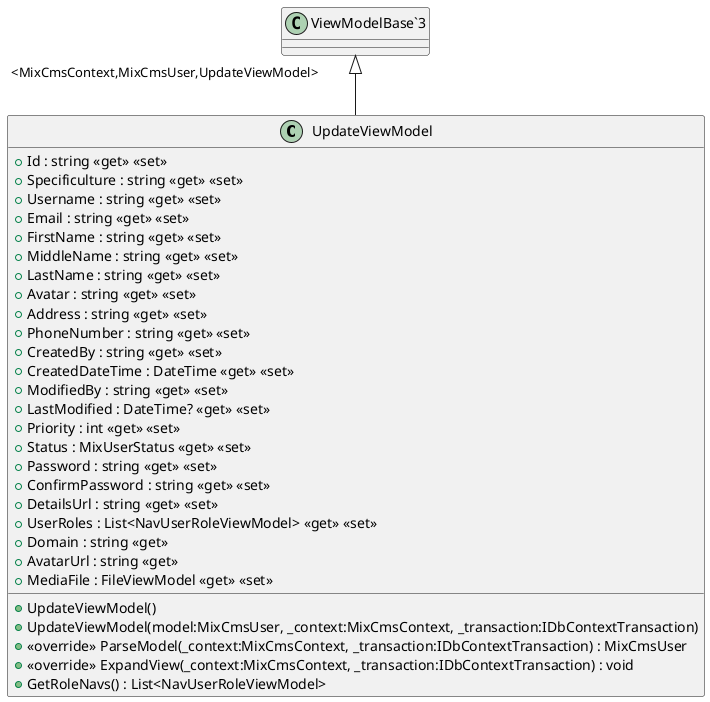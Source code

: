@startuml
class UpdateViewModel {
    + Id : string <<get>> <<set>>
    + Specificulture : string <<get>> <<set>>
    + Username : string <<get>> <<set>>
    + Email : string <<get>> <<set>>
    + FirstName : string <<get>> <<set>>
    + MiddleName : string <<get>> <<set>>
    + LastName : string <<get>> <<set>>
    + Avatar : string <<get>> <<set>>
    + Address : string <<get>> <<set>>
    + PhoneNumber : string <<get>> <<set>>
    + CreatedBy : string <<get>> <<set>>
    + CreatedDateTime : DateTime <<get>> <<set>>
    + ModifiedBy : string <<get>> <<set>>
    + LastModified : DateTime? <<get>> <<set>>
    + Priority : int <<get>> <<set>>
    + Status : MixUserStatus <<get>> <<set>>
    + Password : string <<get>> <<set>>
    + ConfirmPassword : string <<get>> <<set>>
    + DetailsUrl : string <<get>> <<set>>
    + UserRoles : List<NavUserRoleViewModel> <<get>> <<set>>
    + Domain : string <<get>>
    + AvatarUrl : string <<get>>
    + MediaFile : FileViewModel <<get>> <<set>>
    + UpdateViewModel()
    + UpdateViewModel(model:MixCmsUser, _context:MixCmsContext, _transaction:IDbContextTransaction)
    + <<override>> ParseModel(_context:MixCmsContext, _transaction:IDbContextTransaction) : MixCmsUser
    + <<override>> ExpandView(_context:MixCmsContext, _transaction:IDbContextTransaction) : void
    + GetRoleNavs() : List<NavUserRoleViewModel>
}
"ViewModelBase`3" "<MixCmsContext,MixCmsUser,UpdateViewModel>" <|-- UpdateViewModel
@enduml
